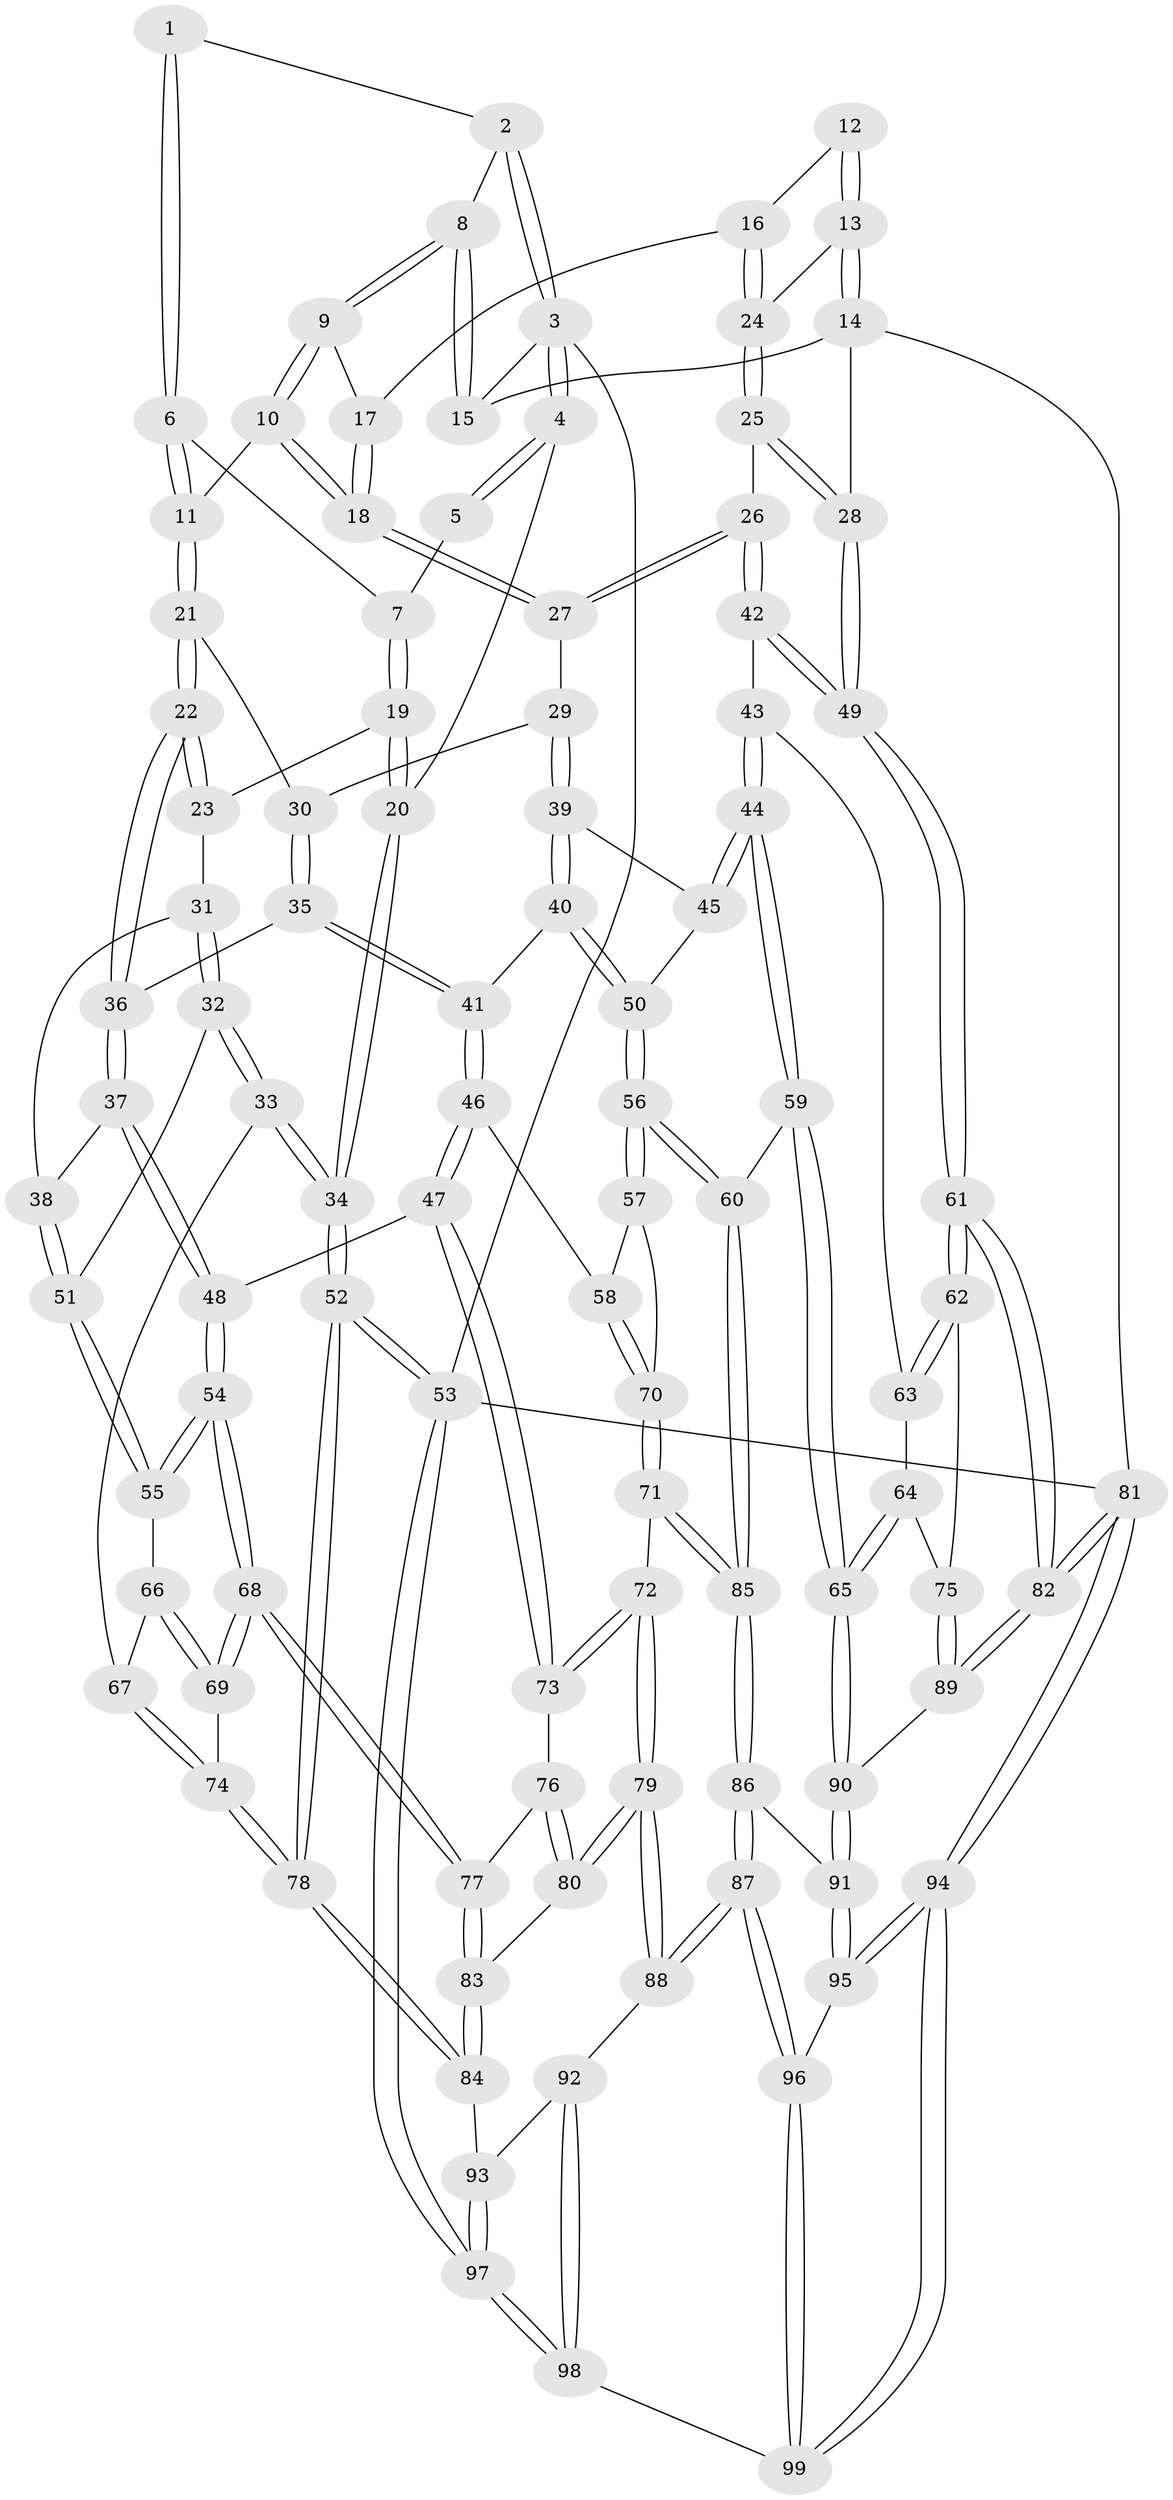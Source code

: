 // coarse degree distribution, {4: 0.2, 5: 0.08333333333333333, 3: 0.5833333333333334, 2: 0.13333333333333333}
// Generated by graph-tools (version 1.1) at 2025/54/03/04/25 22:54:46]
// undirected, 99 vertices, 244 edges
graph export_dot {
  node [color=gray90,style=filled];
  1 [pos="+0.34590712793494555+0"];
  2 [pos="+0.3768219617281661+0"];
  3 [pos="+0+0"];
  4 [pos="+0+0"];
  5 [pos="+0.14801082526284956+0.06278174277822605"];
  6 [pos="+0.27931293325446344+0.12852441464987796"];
  7 [pos="+0.1955200212434002+0.1593633992695317"];
  8 [pos="+0.5537467534517401+0"];
  9 [pos="+0.5671995467694837+0.019599625718302396"];
  10 [pos="+0.5270579676991368+0.171037125552311"];
  11 [pos="+0.37302081531137926+0.24158770057205445"];
  12 [pos="+0.8612109505830874+0.018486048984578094"];
  13 [pos="+1+0.1992234030044989"];
  14 [pos="+1+0.30003844867018736"];
  15 [pos="+0.8069538238032888+0"];
  16 [pos="+0.7851122536390528+0.17932631932806672"];
  17 [pos="+0.7357839248192782+0.16972324866207272"];
  18 [pos="+0.611238594183978+0.32268506581942996"];
  19 [pos="+0.12123444600818822+0.22467146731140045"];
  20 [pos="+0+0"];
  21 [pos="+0.3678809834397742+0.2612364866857887"];
  22 [pos="+0.2789402661431004+0.35433022009252924"];
  23 [pos="+0.13726967401051632+0.29847094998410545"];
  24 [pos="+0.8060206233726049+0.2112432231968722"];
  25 [pos="+0.7890138770371201+0.35030920518797565"];
  26 [pos="+0.7012215704997169+0.38301979119519897"];
  27 [pos="+0.6136265424736428+0.333509537730532"];
  28 [pos="+1+0.45765721343365845"];
  29 [pos="+0.5528452695688899+0.3753474065121691"];
  30 [pos="+0.45839085568685006+0.3650714628383175"];
  31 [pos="+0.09415083258079174+0.36039091232826936"];
  32 [pos="+0+0.47862661497866466"];
  33 [pos="+0+0.4992417185810789"];
  34 [pos="+0+0.5062474732082768"];
  35 [pos="+0.39081569569503505+0.44606834026720354"];
  36 [pos="+0.2886068750752873+0.3982569909823304"];
  37 [pos="+0.24443196667740436+0.4888350994156301"];
  38 [pos="+0.2042015699280085+0.4921791675790922"];
  39 [pos="+0.5284311737018256+0.45350850779911794"];
  40 [pos="+0.44847808102902836+0.5051858969729979"];
  41 [pos="+0.420716535230043+0.5075267679949357"];
  42 [pos="+0.702577605734666+0.5220033215998511"];
  43 [pos="+0.6981223516563285+0.5366033156234754"];
  44 [pos="+0.6539789071358838+0.573482394071054"];
  45 [pos="+0.5383349701373535+0.46854736124107715"];
  46 [pos="+0.3691394443045179+0.5943889974612304"];
  47 [pos="+0.3188248687026709+0.6125785944636873"];
  48 [pos="+0.3076512563601806+0.6077335921383528"];
  49 [pos="+1+0.46544625661575567"];
  50 [pos="+0.5313674223802444+0.5798559561848149"];
  51 [pos="+0.13248892005062837+0.5328062464008307"];
  52 [pos="+0+0.8955371905621671"];
  53 [pos="+0+1"];
  54 [pos="+0.18240648814337562+0.6495580584897653"];
  55 [pos="+0.1571582199716116+0.6169036464494813"];
  56 [pos="+0.5815845902925081+0.6552373143795897"];
  57 [pos="+0.4847361277565665+0.6468939883018858"];
  58 [pos="+0.41250484541973975+0.6183892300027208"];
  59 [pos="+0.598837913640701+0.6591697181586114"];
  60 [pos="+0.5850312770987003+0.6568157773315944"];
  61 [pos="+1+0.640052717780566"];
  62 [pos="+0.9723650926154616+0.6441858452339498"];
  63 [pos="+0.6998724013321632+0.5378582439324409"];
  64 [pos="+0.7858984986450539+0.6608931211757855"];
  65 [pos="+0.6572945445723388+0.7727063319105465"];
  66 [pos="+0.058530487817675746+0.6215403683872736"];
  67 [pos="+0+0.5626473350009208"];
  68 [pos="+0.16238836293784556+0.6948179261872077"];
  69 [pos="+0.10284239630008976+0.7025540328098069"];
  70 [pos="+0.4213326579262111+0.7370897313906156"];
  71 [pos="+0.4202571540551308+0.7396448404118212"];
  72 [pos="+0.3851256817219296+0.7383800412206573"];
  73 [pos="+0.32286653903921486+0.6625347693910879"];
  74 [pos="+0.07651342945259075+0.7193055779956554"];
  75 [pos="+0.9166430147863096+0.6580192499386283"];
  76 [pos="+0.3146646937091826+0.6792243735187882"];
  77 [pos="+0.18316168714479972+0.7439226521882105"];
  78 [pos="+0+0.8541607092826268"];
  79 [pos="+0.32280738415661303+0.8696248097287627"];
  80 [pos="+0.2696823599282273+0.7960209830408818"];
  81 [pos="+1+1"];
  82 [pos="+1+1"];
  83 [pos="+0.19132475117001696+0.76992777487981"];
  84 [pos="+0.09443254159331775+0.8764843900147243"];
  85 [pos="+0.45484015226902685+0.7679637824634751"];
  86 [pos="+0.46152054735016645+0.8118477006450037"];
  87 [pos="+0.3745361536180663+0.941015514628432"];
  88 [pos="+0.3294130336761936+0.8911647887711429"];
  89 [pos="+0.7018149111884904+0.8021343939248604"];
  90 [pos="+0.6627533970590651+0.7973479021273011"];
  91 [pos="+0.654785602773851+0.811325710433185"];
  92 [pos="+0.17233897438601292+0.9039657532819577"];
  93 [pos="+0.10454353594674658+0.8852911077582456"];
  94 [pos="+0.9872260023823919+1"];
  95 [pos="+0.6477242579330801+0.8404242653899536"];
  96 [pos="+0.427942649357385+1"];
  97 [pos="+0.19385687136276228+1"];
  98 [pos="+0.2959744560073892+1"];
  99 [pos="+0.4223549846222265+1"];
  1 -- 2;
  1 -- 6;
  1 -- 6;
  2 -- 3;
  2 -- 3;
  2 -- 8;
  3 -- 4;
  3 -- 4;
  3 -- 15;
  3 -- 53;
  4 -- 5;
  4 -- 5;
  4 -- 20;
  5 -- 7;
  6 -- 7;
  6 -- 11;
  6 -- 11;
  7 -- 19;
  7 -- 19;
  8 -- 9;
  8 -- 9;
  8 -- 15;
  8 -- 15;
  9 -- 10;
  9 -- 10;
  9 -- 17;
  10 -- 11;
  10 -- 18;
  10 -- 18;
  11 -- 21;
  11 -- 21;
  12 -- 13;
  12 -- 13;
  12 -- 16;
  13 -- 14;
  13 -- 14;
  13 -- 24;
  14 -- 15;
  14 -- 28;
  14 -- 81;
  16 -- 17;
  16 -- 24;
  16 -- 24;
  17 -- 18;
  17 -- 18;
  18 -- 27;
  18 -- 27;
  19 -- 20;
  19 -- 20;
  19 -- 23;
  20 -- 34;
  20 -- 34;
  21 -- 22;
  21 -- 22;
  21 -- 30;
  22 -- 23;
  22 -- 23;
  22 -- 36;
  22 -- 36;
  23 -- 31;
  24 -- 25;
  24 -- 25;
  25 -- 26;
  25 -- 28;
  25 -- 28;
  26 -- 27;
  26 -- 27;
  26 -- 42;
  26 -- 42;
  27 -- 29;
  28 -- 49;
  28 -- 49;
  29 -- 30;
  29 -- 39;
  29 -- 39;
  30 -- 35;
  30 -- 35;
  31 -- 32;
  31 -- 32;
  31 -- 38;
  32 -- 33;
  32 -- 33;
  32 -- 51;
  33 -- 34;
  33 -- 34;
  33 -- 67;
  34 -- 52;
  34 -- 52;
  35 -- 36;
  35 -- 41;
  35 -- 41;
  36 -- 37;
  36 -- 37;
  37 -- 38;
  37 -- 48;
  37 -- 48;
  38 -- 51;
  38 -- 51;
  39 -- 40;
  39 -- 40;
  39 -- 45;
  40 -- 41;
  40 -- 50;
  40 -- 50;
  41 -- 46;
  41 -- 46;
  42 -- 43;
  42 -- 49;
  42 -- 49;
  43 -- 44;
  43 -- 44;
  43 -- 63;
  44 -- 45;
  44 -- 45;
  44 -- 59;
  44 -- 59;
  45 -- 50;
  46 -- 47;
  46 -- 47;
  46 -- 58;
  47 -- 48;
  47 -- 73;
  47 -- 73;
  48 -- 54;
  48 -- 54;
  49 -- 61;
  49 -- 61;
  50 -- 56;
  50 -- 56;
  51 -- 55;
  51 -- 55;
  52 -- 53;
  52 -- 53;
  52 -- 78;
  52 -- 78;
  53 -- 97;
  53 -- 97;
  53 -- 81;
  54 -- 55;
  54 -- 55;
  54 -- 68;
  54 -- 68;
  55 -- 66;
  56 -- 57;
  56 -- 57;
  56 -- 60;
  56 -- 60;
  57 -- 58;
  57 -- 70;
  58 -- 70;
  58 -- 70;
  59 -- 60;
  59 -- 65;
  59 -- 65;
  60 -- 85;
  60 -- 85;
  61 -- 62;
  61 -- 62;
  61 -- 82;
  61 -- 82;
  62 -- 63;
  62 -- 63;
  62 -- 75;
  63 -- 64;
  64 -- 65;
  64 -- 65;
  64 -- 75;
  65 -- 90;
  65 -- 90;
  66 -- 67;
  66 -- 69;
  66 -- 69;
  67 -- 74;
  67 -- 74;
  68 -- 69;
  68 -- 69;
  68 -- 77;
  68 -- 77;
  69 -- 74;
  70 -- 71;
  70 -- 71;
  71 -- 72;
  71 -- 85;
  71 -- 85;
  72 -- 73;
  72 -- 73;
  72 -- 79;
  72 -- 79;
  73 -- 76;
  74 -- 78;
  74 -- 78;
  75 -- 89;
  75 -- 89;
  76 -- 77;
  76 -- 80;
  76 -- 80;
  77 -- 83;
  77 -- 83;
  78 -- 84;
  78 -- 84;
  79 -- 80;
  79 -- 80;
  79 -- 88;
  79 -- 88;
  80 -- 83;
  81 -- 82;
  81 -- 82;
  81 -- 94;
  81 -- 94;
  82 -- 89;
  82 -- 89;
  83 -- 84;
  83 -- 84;
  84 -- 93;
  85 -- 86;
  85 -- 86;
  86 -- 87;
  86 -- 87;
  86 -- 91;
  87 -- 88;
  87 -- 88;
  87 -- 96;
  87 -- 96;
  88 -- 92;
  89 -- 90;
  90 -- 91;
  90 -- 91;
  91 -- 95;
  91 -- 95;
  92 -- 93;
  92 -- 98;
  92 -- 98;
  93 -- 97;
  93 -- 97;
  94 -- 95;
  94 -- 95;
  94 -- 99;
  94 -- 99;
  95 -- 96;
  96 -- 99;
  96 -- 99;
  97 -- 98;
  97 -- 98;
  98 -- 99;
}
